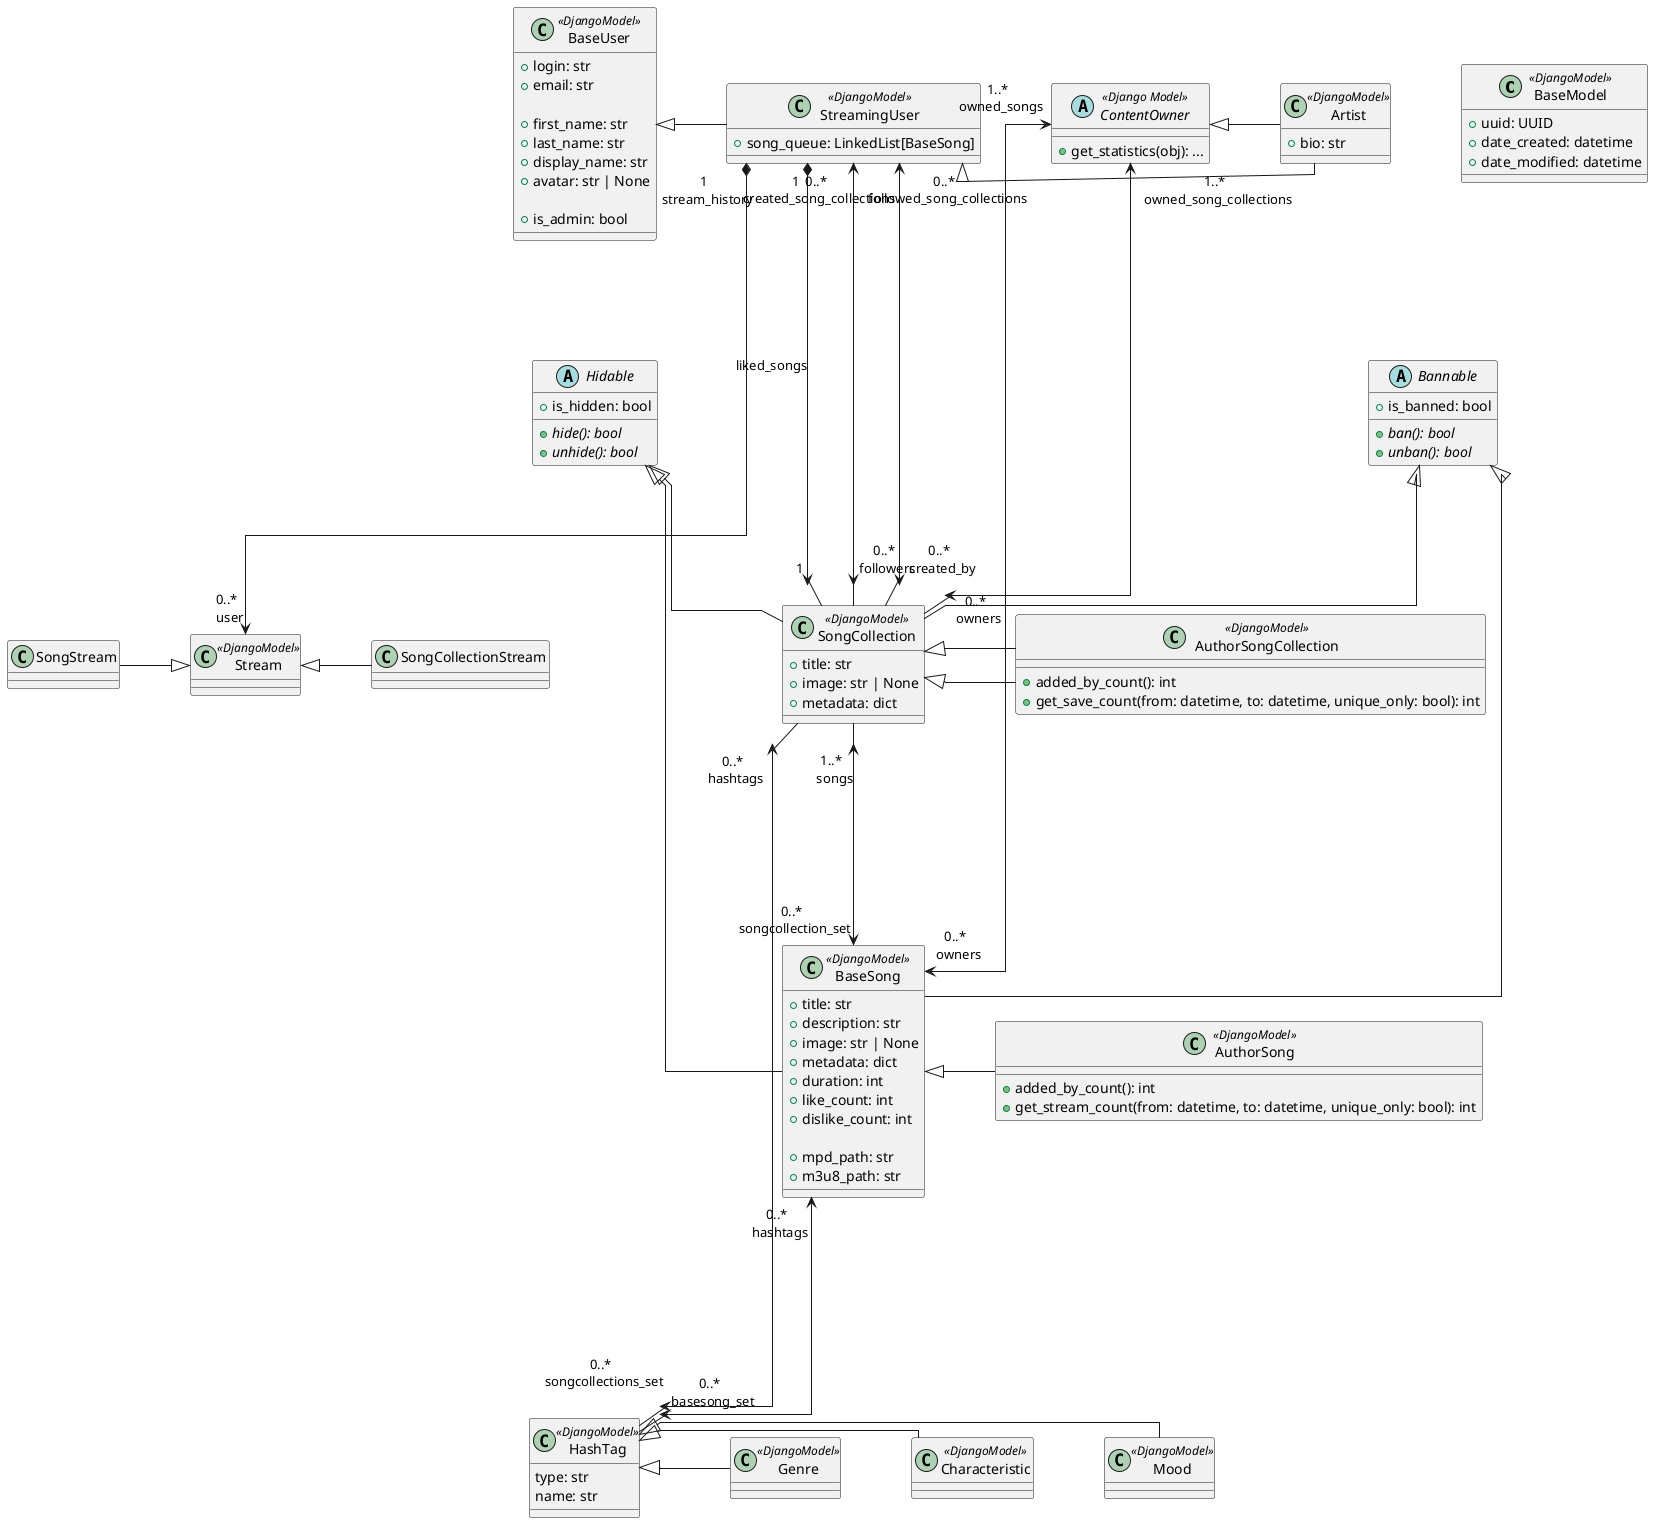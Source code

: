 @startuml BackendBase

skinparam groupInheritance 2
skinparam linetype ortho
skinparam nodesep 70
skinparam ranksep 100
' INFO: all images are represented as their paths(strings)

' INFO: all models inherit from `BaseModel`,
'  not inserting actual links in order no to clutter the diagram
class BaseModel<<DjangoModel>>{
    ' uuidv7
    + uuid: UUID
    + date_created: datetime
    + date_modified: datetime
}

' ### Users
class BaseUser<<DjangoModel>>{
    ' unique
    + login: str
    + email: str

    + first_name: str
    + last_name: str
    + display_name: str
    + avatar: str | None

    + is_admin: bool
    ' auth stuff later
}

class StreamingUser<<DjangoModel>>{
    + song_queue: LinkedList[BaseSong]
'    + spaceTaken: int - future
}
StreamingUser "1"*--->"1" SongCollection: liked_songs
StreamingUser "0..* \n followed_song_collections" <---> "0..* \n followers" SongCollection
StreamingUser "0..* \n created_song_collections" <---> "0..* \n created_by" SongCollection
StreamingUser "1 \n stream_history" *---> "0..* \n user" Stream
BaseUser <|- StreamingUser

abstract class ContentOwner<<Django Model>>{
    + get_statistics(obj): ...
}
ContentOwner "1..* \n owned_songs"<--->"0..* \n owners" BaseSong
ContentOwner "1..* \n owned_song_collections"<--->"0..* \n owners" SongCollection

class Artist<<DjangoModel>>{
    + bio: str
'    + hub: InfoHub
'    + artist_relations: ArtistRelation
}
StreamingUser <|- Artist
ContentOwner <|- Artist
'class ArtistRelation{
'    + related_to: Artist
'    + degree: int
'}

abstract class Hidable{
    + is_hidden: bool

    + {abstract} hide(): bool
    + {abstract} unhide(): bool
}
abstract class Bannable{
    + is_banned: bool

    + {abstract} ban(): bool
    + {abstract} unban(): bool
}

' ### Songs
class BaseSong<<DjangoModel>> extends Hidable, Bannable {
    + title: str
    + description: str
    + image: str | None
    + metadata: dict
    + duration: int
    + like_count: int
    + dislike_count: int

    + mpd_path: str
    + m3u8_path: str
}
BaseSong "0..* \n hashtags"<--->"0..* \n basesong_set" HashTag

class AuthorSong<<DjangoModel>>{
    + added_by_count(): int
    + get_stream_count(from: datetime, to: datetime, unique_only: bool): int
}
BaseSong <|- AuthorSong

' ### Song containers
class SongCollection<<DjangoModel>> implements Hidable, Bannable{
    + title: str
    + image: str | None
    + metadata: dict
}
SongCollection "1..* \n songs" <---> "0..* \n songcollection_set" BaseSong
SongCollection "0..* \n hashtags"<--->"0..* \n songcollections_set" HashTag

class AuthorSongCollection<<DjangoModel>> extends SongCollection{
    + added_by_count(): int
    + get_save_count(from: datetime, to: datetime, unique_only: bool): int
}
SongCollection <|- AuthorSongCollection

class Stream<<DjangoModel>>
Stream <|-left SongStream
Stream <|- SongCollectionStream

' ### Categorisation
class HashTag<<DjangoModel>>{
    type: str
    name: str
}
class Genre<<DjangoModel>>
HashTag <|- Genre
class Mood<<DjangoModel>>
HashTag <|- Mood
class Characteristic<<DjangoModel>>
HashTag <|- Characteristic

' layout
@enduml
